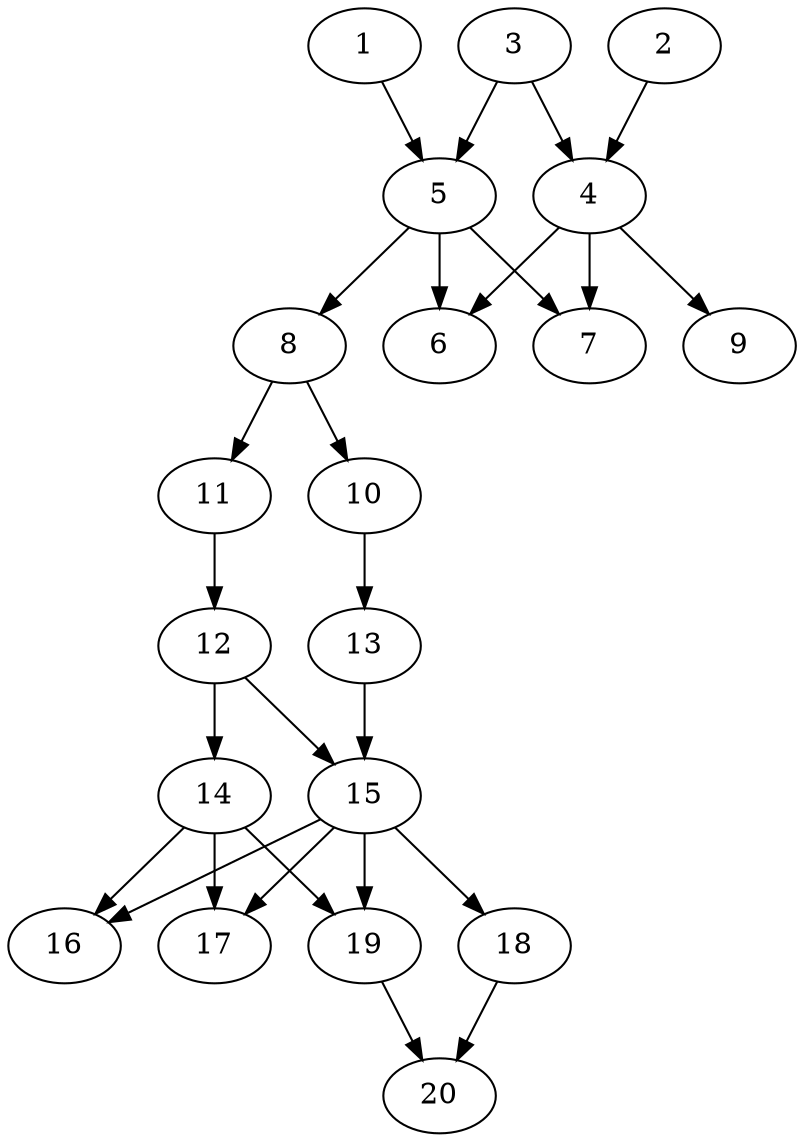// DAG automatically generated by daggen at Sat Jul 27 15:36:23 2019
// ./daggen --dot -n 20 --ccr 0.3 --fat 0.4 --regular 0.5 --density 0.7 --mindata 5242880 --maxdata 52428800 
digraph G {
  1 [size="168034987", alpha="0.13", expect_size="50410496"] 
  1 -> 5 [size ="50410496"]
  2 [size="146906453", alpha="0.12", expect_size="44071936"] 
  2 -> 4 [size ="44071936"]
  3 [size="106847573", alpha="0.15", expect_size="32054272"] 
  3 -> 4 [size ="32054272"]
  3 -> 5 [size ="32054272"]
  4 [size="81466027", alpha="0.05", expect_size="24439808"] 
  4 -> 6 [size ="24439808"]
  4 -> 7 [size ="24439808"]
  4 -> 9 [size ="24439808"]
  5 [size="99130027", alpha="0.03", expect_size="29739008"] 
  5 -> 6 [size ="29739008"]
  5 -> 7 [size ="29739008"]
  5 -> 8 [size ="29739008"]
  6 [size="66464427", alpha="0.18", expect_size="19939328"] 
  7 [size="161078613", alpha="0.06", expect_size="48323584"] 
  8 [size="52766720", alpha="0.02", expect_size="15830016"] 
  8 -> 10 [size ="15830016"]
  8 -> 11 [size ="15830016"]
  9 [size="117596160", alpha="0.06", expect_size="35278848"] 
  10 [size="35334827", alpha="0.05", expect_size="10600448"] 
  10 -> 13 [size ="10600448"]
  11 [size="72717653", alpha="0.01", expect_size="21815296"] 
  11 -> 12 [size ="21815296"]
  12 [size="173035520", alpha="0.07", expect_size="51910656"] 
  12 -> 14 [size ="51910656"]
  12 -> 15 [size ="51910656"]
  13 [size="112056320", alpha="0.16", expect_size="33616896"] 
  13 -> 15 [size ="33616896"]
  14 [size="74943147", alpha="0.03", expect_size="22482944"] 
  14 -> 16 [size ="22482944"]
  14 -> 17 [size ="22482944"]
  14 -> 19 [size ="22482944"]
  15 [size="113145173", alpha="0.01", expect_size="33943552"] 
  15 -> 16 [size ="33943552"]
  15 -> 17 [size ="33943552"]
  15 -> 18 [size ="33943552"]
  15 -> 19 [size ="33943552"]
  16 [size="135086080", alpha="0.19", expect_size="40525824"] 
  17 [size="119040000", alpha="0.07", expect_size="35712000"] 
  18 [size="168318293", alpha="0.03", expect_size="50495488"] 
  18 -> 20 [size ="50495488"]
  19 [size="25603413", alpha="0.18", expect_size="7681024"] 
  19 -> 20 [size ="7681024"]
  20 [size="74158080", alpha="0.19", expect_size="22247424"] 
}
